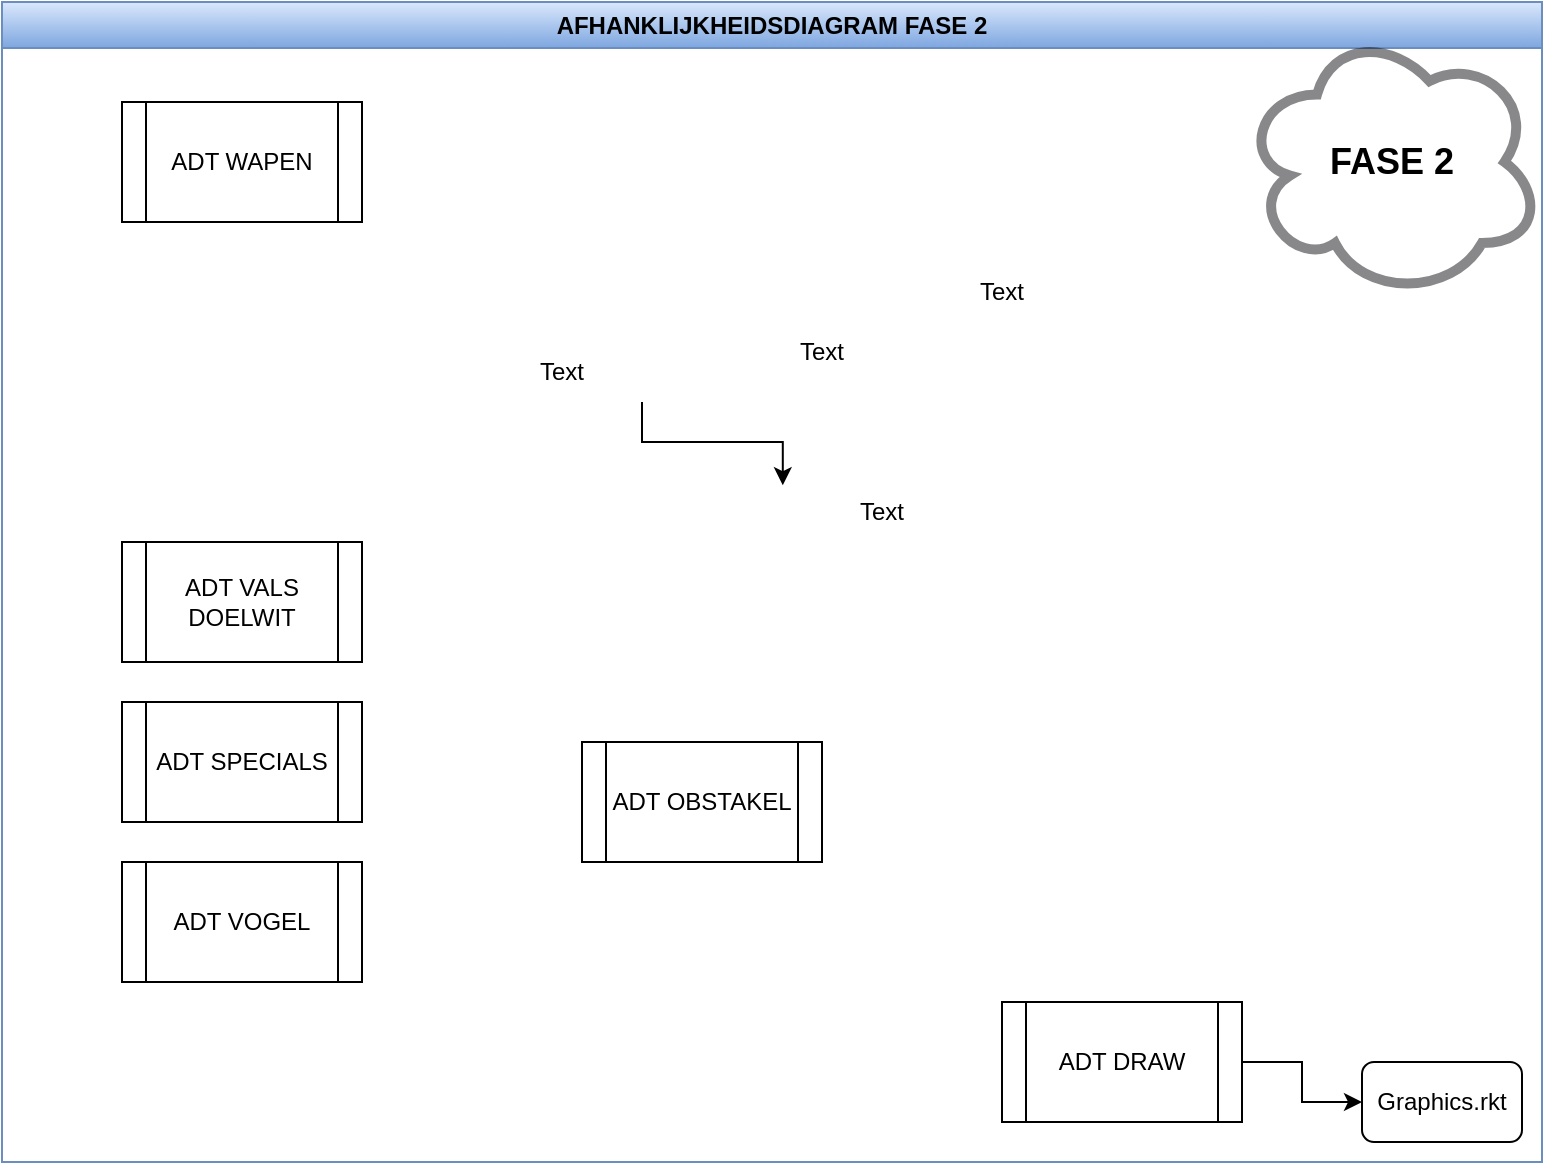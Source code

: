 <mxfile version="22.1.11" type="github" pages="2">
  <diagram name="Pagina-1" id="3VgwT4d1sN5d7LAZcnyk">
    <mxGraphModel dx="1249" dy="535" grid="1" gridSize="10" guides="1" tooltips="1" connect="1" arrows="1" fold="1" page="1" pageScale="1" pageWidth="827" pageHeight="1169" math="0" shadow="0">
      <root>
        <mxCell id="0" />
        <mxCell id="1" parent="0" />
        <mxCell id="8IUrwJQtf-y_JQxDcR_B-1" value="AFHANKLIJKHEIDSDIAGRAM FASE 2" style="swimlane;whiteSpace=wrap;html=1;fillColor=#dae8fc;strokeColor=#6c8ebf;gradientColor=#7ea6e0;" parent="1" vertex="1">
          <mxGeometry x="40" y="10" width="770" height="580" as="geometry" />
        </mxCell>
        <mxCell id="8IUrwJQtf-y_JQxDcR_B-10" value="Text" style="text;html=1;strokeColor=none;fillColor=none;align=center;verticalAlign=middle;whiteSpace=wrap;rounded=0;" parent="8IUrwJQtf-y_JQxDcR_B-1" vertex="1">
          <mxGeometry x="420" y="130" width="160" height="30" as="geometry" />
        </mxCell>
        <mxCell id="8IUrwJQtf-y_JQxDcR_B-9" value="Text" style="text;html=1;strokeColor=none;fillColor=none;align=center;verticalAlign=middle;whiteSpace=wrap;rounded=0;" parent="8IUrwJQtf-y_JQxDcR_B-1" vertex="1">
          <mxGeometry x="360" y="240" width="160" height="30" as="geometry" />
        </mxCell>
        <mxCell id="8IUrwJQtf-y_JQxDcR_B-7" value="Text" style="text;html=1;strokeColor=none;fillColor=none;align=center;verticalAlign=middle;whiteSpace=wrap;rounded=0;" parent="8IUrwJQtf-y_JQxDcR_B-1" vertex="1">
          <mxGeometry x="200" y="170" width="160" height="30" as="geometry" />
        </mxCell>
        <mxCell id="8IUrwJQtf-y_JQxDcR_B-5" value="Text" style="text;html=1;strokeColor=none;fillColor=none;align=center;verticalAlign=middle;whiteSpace=wrap;rounded=0;" parent="8IUrwJQtf-y_JQxDcR_B-1" vertex="1">
          <mxGeometry x="330" y="160" width="160" height="30" as="geometry" />
        </mxCell>
        <mxCell id="8IUrwJQtf-y_JQxDcR_B-12" style="edgeStyle=orthogonalEdgeStyle;rounded=0;orthogonalLoop=1;jettySize=auto;html=1;exitX=0.75;exitY=1;exitDx=0;exitDy=0;entryX=0.19;entryY=0.053;entryDx=0;entryDy=0;entryPerimeter=0;" parent="8IUrwJQtf-y_JQxDcR_B-1" source="8IUrwJQtf-y_JQxDcR_B-7" target="8IUrwJQtf-y_JQxDcR_B-9" edge="1">
          <mxGeometry relative="1" as="geometry" />
        </mxCell>
        <mxCell id="TyI3Pae20dIUahggGtqJ-1" value="ADT WAPEN" style="shape=process;whiteSpace=wrap;html=1;backgroundOutline=1;" parent="8IUrwJQtf-y_JQxDcR_B-1" vertex="1">
          <mxGeometry x="60" y="50" width="120" height="60" as="geometry" />
        </mxCell>
        <mxCell id="a31tlvab4I7pxM7vI5PW-2" style="edgeStyle=orthogonalEdgeStyle;rounded=0;orthogonalLoop=1;jettySize=auto;html=1;exitX=1;exitY=0.5;exitDx=0;exitDy=0;entryX=0;entryY=0.5;entryDx=0;entryDy=0;" edge="1" parent="8IUrwJQtf-y_JQxDcR_B-1" source="TyI3Pae20dIUahggGtqJ-3" target="TyI3Pae20dIUahggGtqJ-4">
          <mxGeometry relative="1" as="geometry" />
        </mxCell>
        <mxCell id="TyI3Pae20dIUahggGtqJ-3" value="ADT DRAW" style="shape=process;whiteSpace=wrap;html=1;backgroundOutline=1;" parent="8IUrwJQtf-y_JQxDcR_B-1" vertex="1">
          <mxGeometry x="500" y="500" width="120" height="60" as="geometry" />
        </mxCell>
        <mxCell id="TyI3Pae20dIUahggGtqJ-4" value="Graphics.rkt" style="rounded=1;whiteSpace=wrap;html=1;" parent="8IUrwJQtf-y_JQxDcR_B-1" vertex="1">
          <mxGeometry x="680" y="530" width="80" height="40" as="geometry" />
        </mxCell>
        <mxCell id="TyI3Pae20dIUahggGtqJ-6" value="ADT VALS DOELWIT" style="shape=process;whiteSpace=wrap;html=1;backgroundOutline=1;" parent="8IUrwJQtf-y_JQxDcR_B-1" vertex="1">
          <mxGeometry x="60" y="270" width="120" height="60" as="geometry" />
        </mxCell>
        <mxCell id="TyI3Pae20dIUahggGtqJ-7" value="ADT SPECIALS" style="shape=process;whiteSpace=wrap;html=1;backgroundOutline=1;" parent="8IUrwJQtf-y_JQxDcR_B-1" vertex="1">
          <mxGeometry x="60" y="350" width="120" height="60" as="geometry" />
        </mxCell>
        <mxCell id="TyI3Pae20dIUahggGtqJ-10" value="&lt;h2&gt;FASE 2&lt;/h2&gt;" style="ellipse;shape=cloud;whiteSpace=wrap;html=1;opacity=50;strokeWidth=5;strokeColor=#131316;gradientColor=none;fillColor=none;" parent="8IUrwJQtf-y_JQxDcR_B-1" vertex="1">
          <mxGeometry x="620" y="12.5" width="150" height="135" as="geometry" />
        </mxCell>
        <mxCell id="TyI3Pae20dIUahggGtqJ-2" value="ADT VOGEL" style="shape=process;whiteSpace=wrap;html=1;backgroundOutline=1;" parent="8IUrwJQtf-y_JQxDcR_B-1" vertex="1">
          <mxGeometry x="60" y="430" width="120" height="60" as="geometry" />
        </mxCell>
        <mxCell id="TyI3Pae20dIUahggGtqJ-5" value="ADT OBSTAKEL" style="shape=process;whiteSpace=wrap;html=1;backgroundOutline=1;" parent="8IUrwJQtf-y_JQxDcR_B-1" vertex="1">
          <mxGeometry x="290" y="370" width="120" height="60" as="geometry" />
        </mxCell>
      </root>
    </mxGraphModel>
  </diagram>
  <diagram id="1qsficzL-adU_HedxZPo" name="Pagina-2">
    <mxGraphModel dx="1009" dy="623" grid="1" gridSize="10" guides="1" tooltips="1" connect="1" arrows="1" fold="1" page="1" pageScale="1" pageWidth="827" pageHeight="1169" math="0" shadow="0">
      <root>
        <mxCell id="0" />
        <mxCell id="1" parent="0" />
      </root>
    </mxGraphModel>
  </diagram>
</mxfile>
